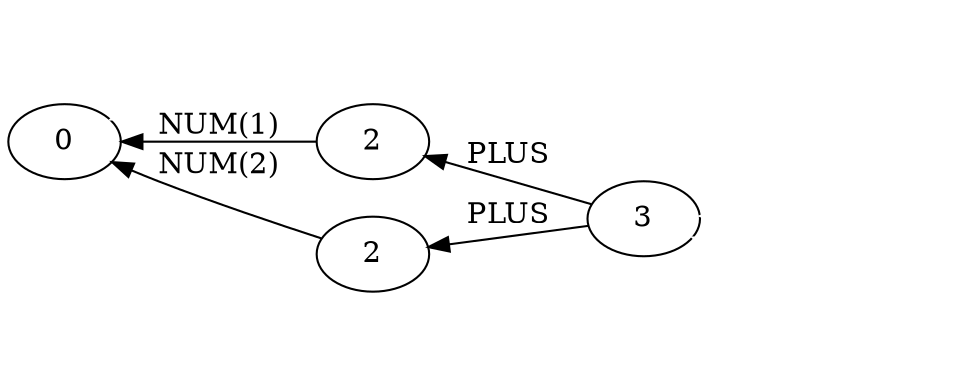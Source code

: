             digraph GSS2 {
                d2toptions="--autosize";
                rankdir=RL
                0 [label=" ", color=white]
                1 [label="0"]
                0 -> 1 [label=" ", color=white]
                2 [label=" ",color=white]
                3 [label="3"]
                4 [label="2"]
                4 -> 1 [label="NUM(1)", color=black]
                3 -> 4 [label="PLUS", color=black]
                5 [label="2"]
                5 -> 1 [label="NUM(2)", color=black]
                3 -> 5 [label="PLUS", color=black]
                2 -> 3 [label=" ",color=white]
                6 [label=" ",color=white]
                6 -> 3 [label="       ",color=white]
                {rank=same; 6 2 0}
                {rank=same; 1}
                {rank=same; 3}
                {rank=same; 4}
                {rank=same; 5}
            }
            
